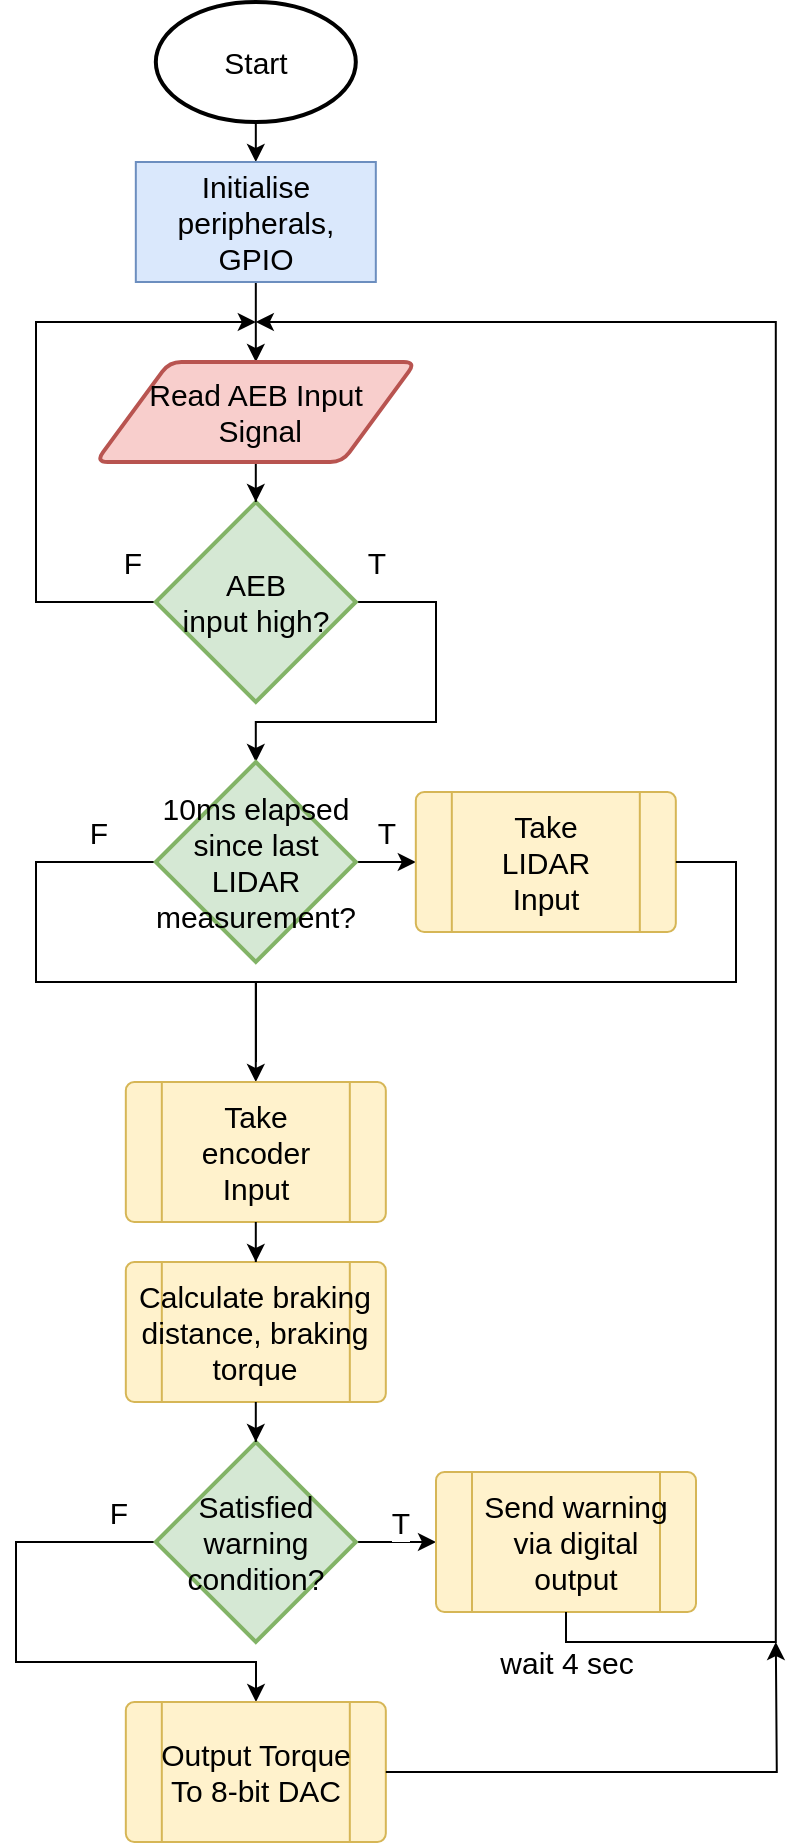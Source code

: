 <mxfile version="20.4.0" type="github" pages="2">
  <diagram id="C5RBs43oDa-KdzZeNtuy" name="high_level">
    <mxGraphModel dx="652" dy="464" grid="1" gridSize="10" guides="1" tooltips="1" connect="1" arrows="1" fold="1" page="1" pageScale="1" pageWidth="827" pageHeight="1169" math="0" shadow="0">
      <root>
        <mxCell id="WIyWlLk6GJQsqaUBKTNV-0" />
        <mxCell id="WIyWlLk6GJQsqaUBKTNV-1" parent="WIyWlLk6GJQsqaUBKTNV-0" />
        <mxCell id="yYB5ZP_MtL5P2b7--ZyE-40" style="edgeStyle=orthogonalEdgeStyle;rounded=0;orthogonalLoop=1;jettySize=auto;html=1;exitX=0.5;exitY=1;exitDx=0;exitDy=0;exitPerimeter=0;entryX=0.5;entryY=0;entryDx=0;entryDy=0;fontSize=15;" edge="1" parent="WIyWlLk6GJQsqaUBKTNV-1" source="yYB5ZP_MtL5P2b7--ZyE-41" target="yYB5ZP_MtL5P2b7--ZyE-43">
          <mxGeometry relative="1" as="geometry" />
        </mxCell>
        <mxCell id="yYB5ZP_MtL5P2b7--ZyE-41" value="&lt;div style=&quot;font-size: 15px;&quot;&gt;Start&lt;/div&gt;" style="strokeWidth=2;html=1;shape=mxgraph.flowchart.start_1;whiteSpace=wrap;fontSize=15;" vertex="1" parent="WIyWlLk6GJQsqaUBKTNV-1">
          <mxGeometry x="289.91" y="40" width="100" height="60" as="geometry" />
        </mxCell>
        <mxCell id="yYB5ZP_MtL5P2b7--ZyE-42" style="edgeStyle=orthogonalEdgeStyle;rounded=0;orthogonalLoop=1;jettySize=auto;html=1;exitX=0.5;exitY=1;exitDx=0;exitDy=0;fontSize=15;" edge="1" parent="WIyWlLk6GJQsqaUBKTNV-1" source="yYB5ZP_MtL5P2b7--ZyE-43" target="yYB5ZP_MtL5P2b7--ZyE-78">
          <mxGeometry relative="1" as="geometry" />
        </mxCell>
        <mxCell id="yYB5ZP_MtL5P2b7--ZyE-43" value="Initialise peripherals, GPIO" style="rounded=0;whiteSpace=wrap;html=1;fillColor=#dae8fc;strokeColor=#6c8ebf;sketch=0;fontSize=15;" vertex="1" parent="WIyWlLk6GJQsqaUBKTNV-1">
          <mxGeometry x="279.91" y="120" width="120" height="60" as="geometry" />
        </mxCell>
        <mxCell id="yYB5ZP_MtL5P2b7--ZyE-44" style="edgeStyle=orthogonalEdgeStyle;rounded=0;orthogonalLoop=1;jettySize=auto;html=1;exitX=0;exitY=0.5;exitDx=0;exitDy=0;exitPerimeter=0;fontSize=15;" edge="1" parent="WIyWlLk6GJQsqaUBKTNV-1" source="yYB5ZP_MtL5P2b7--ZyE-48">
          <mxGeometry relative="1" as="geometry">
            <mxPoint x="339.91" y="200" as="targetPoint" />
            <Array as="points">
              <mxPoint x="230" y="340" />
              <mxPoint x="230" y="200" />
            </Array>
          </mxGeometry>
        </mxCell>
        <mxCell id="yYB5ZP_MtL5P2b7--ZyE-45" value="F" style="edgeLabel;html=1;align=center;verticalAlign=middle;resizable=0;points=[];fontSize=15;" vertex="1" connectable="0" parent="yYB5ZP_MtL5P2b7--ZyE-44">
          <mxGeometry x="-0.873" y="2" relative="1" as="geometry">
            <mxPoint x="7" y="-22" as="offset" />
          </mxGeometry>
        </mxCell>
        <mxCell id="yYB5ZP_MtL5P2b7--ZyE-46" style="edgeStyle=orthogonalEdgeStyle;rounded=0;orthogonalLoop=1;jettySize=auto;html=1;entryX=0.5;entryY=0;entryDx=0;entryDy=0;entryPerimeter=0;endArrow=classic;endFill=1;exitX=1;exitY=0.5;exitDx=0;exitDy=0;exitPerimeter=0;fontSize=15;" edge="1" parent="WIyWlLk6GJQsqaUBKTNV-1" source="yYB5ZP_MtL5P2b7--ZyE-48" target="yYB5ZP_MtL5P2b7--ZyE-53">
          <mxGeometry relative="1" as="geometry">
            <Array as="points">
              <mxPoint x="430" y="340" />
              <mxPoint x="430" y="400" />
              <mxPoint x="340" y="400" />
            </Array>
          </mxGeometry>
        </mxCell>
        <mxCell id="yYB5ZP_MtL5P2b7--ZyE-47" value="T" style="edgeLabel;html=1;align=center;verticalAlign=middle;resizable=0;points=[];fontSize=15;" vertex="1" connectable="0" parent="yYB5ZP_MtL5P2b7--ZyE-46">
          <mxGeometry x="-0.904" relative="1" as="geometry">
            <mxPoint y="-20" as="offset" />
          </mxGeometry>
        </mxCell>
        <mxCell id="yYB5ZP_MtL5P2b7--ZyE-48" value="&lt;div style=&quot;font-size: 15px;&quot;&gt;AEB &lt;br style=&quot;font-size: 15px;&quot;&gt;&lt;/div&gt;&lt;div style=&quot;font-size: 15px;&quot;&gt;input high?&lt;/div&gt;" style="strokeWidth=2;html=1;shape=mxgraph.flowchart.decision;whiteSpace=wrap;fillColor=#d5e8d4;strokeColor=#82b366;fontSize=15;" vertex="1" parent="WIyWlLk6GJQsqaUBKTNV-1">
          <mxGeometry x="289.91" y="290" width="100" height="100" as="geometry" />
        </mxCell>
        <mxCell id="yYB5ZP_MtL5P2b7--ZyE-49" style="edgeStyle=orthogonalEdgeStyle;rounded=0;orthogonalLoop=1;jettySize=auto;html=1;entryX=0;entryY=0.5;entryDx=0;entryDy=0;fontSize=15;" edge="1" parent="WIyWlLk6GJQsqaUBKTNV-1" source="yYB5ZP_MtL5P2b7--ZyE-53" target="yYB5ZP_MtL5P2b7--ZyE-70">
          <mxGeometry relative="1" as="geometry">
            <mxPoint x="419.91" y="500" as="targetPoint" />
          </mxGeometry>
        </mxCell>
        <mxCell id="yYB5ZP_MtL5P2b7--ZyE-50" value="T" style="edgeLabel;html=1;align=center;verticalAlign=middle;resizable=0;points=[];fontSize=15;" vertex="1" connectable="0" parent="yYB5ZP_MtL5P2b7--ZyE-49">
          <mxGeometry x="-0.247" relative="1" as="geometry">
            <mxPoint x="-4" y="-15" as="offset" />
          </mxGeometry>
        </mxCell>
        <mxCell id="yYB5ZP_MtL5P2b7--ZyE-51" style="edgeStyle=orthogonalEdgeStyle;rounded=0;orthogonalLoop=1;jettySize=auto;html=1;entryX=0.5;entryY=0;entryDx=0;entryDy=0;fontSize=15;" edge="1" parent="WIyWlLk6GJQsqaUBKTNV-1" source="yYB5ZP_MtL5P2b7--ZyE-53" target="yYB5ZP_MtL5P2b7--ZyE-73">
          <mxGeometry relative="1" as="geometry">
            <Array as="points">
              <mxPoint x="230" y="470" />
              <mxPoint x="230" y="530" />
              <mxPoint x="340" y="530" />
            </Array>
            <mxPoint x="410" y="590" as="targetPoint" />
          </mxGeometry>
        </mxCell>
        <mxCell id="yYB5ZP_MtL5P2b7--ZyE-52" value="F" style="edgeLabel;html=1;align=center;verticalAlign=middle;resizable=0;points=[];fontSize=15;" vertex="1" connectable="0" parent="yYB5ZP_MtL5P2b7--ZyE-51">
          <mxGeometry x="-0.789" relative="1" as="geometry">
            <mxPoint y="-15" as="offset" />
          </mxGeometry>
        </mxCell>
        <mxCell id="yYB5ZP_MtL5P2b7--ZyE-53" value="10ms elapsed since last LIDAR measurement?" style="strokeWidth=2;html=1;shape=mxgraph.flowchart.decision;whiteSpace=wrap;fillColor=#d5e8d4;strokeColor=#82b366;fontSize=15;" vertex="1" parent="WIyWlLk6GJQsqaUBKTNV-1">
          <mxGeometry x="289.91" y="420" width="100" height="100" as="geometry" />
        </mxCell>
        <mxCell id="yYB5ZP_MtL5P2b7--ZyE-54" value="T" style="edgeStyle=orthogonalEdgeStyle;rounded=0;orthogonalLoop=1;jettySize=auto;html=1;entryX=0;entryY=0.5;entryDx=0;entryDy=0;fontSize=15;" edge="1" parent="WIyWlLk6GJQsqaUBKTNV-1" source="yYB5ZP_MtL5P2b7--ZyE-57" target="yYB5ZP_MtL5P2b7--ZyE-59">
          <mxGeometry x="0.111" y="10" relative="1" as="geometry">
            <mxPoint x="479.91" y="875" as="targetPoint" />
            <mxPoint as="offset" />
          </mxGeometry>
        </mxCell>
        <mxCell id="yYB5ZP_MtL5P2b7--ZyE-55" style="edgeStyle=orthogonalEdgeStyle;rounded=0;orthogonalLoop=1;jettySize=auto;html=1;entryX=0.5;entryY=0;entryDx=0;entryDy=0;fontSize=15;" edge="1" parent="WIyWlLk6GJQsqaUBKTNV-1" source="yYB5ZP_MtL5P2b7--ZyE-57" target="yYB5ZP_MtL5P2b7--ZyE-62">
          <mxGeometry relative="1" as="geometry">
            <mxPoint x="329.91" y="985" as="targetPoint" />
            <Array as="points">
              <mxPoint x="220" y="810" />
              <mxPoint x="220" y="870" />
              <mxPoint x="340" y="870" />
              <mxPoint x="340" y="890" />
            </Array>
          </mxGeometry>
        </mxCell>
        <mxCell id="yYB5ZP_MtL5P2b7--ZyE-56" value="F" style="edgeLabel;html=1;align=center;verticalAlign=middle;resizable=0;points=[];fontSize=15;" vertex="1" connectable="0" parent="yYB5ZP_MtL5P2b7--ZyE-55">
          <mxGeometry x="-0.86" y="-1" relative="1" as="geometry">
            <mxPoint y="-14" as="offset" />
          </mxGeometry>
        </mxCell>
        <mxCell id="yYB5ZP_MtL5P2b7--ZyE-57" value="Satisfied warning condition?" style="strokeWidth=2;html=1;shape=mxgraph.flowchart.decision;whiteSpace=wrap;fillColor=#d5e8d4;strokeColor=#82b366;fontSize=15;" vertex="1" parent="WIyWlLk6GJQsqaUBKTNV-1">
          <mxGeometry x="289.91" y="760" width="100" height="100" as="geometry" />
        </mxCell>
        <mxCell id="yYB5ZP_MtL5P2b7--ZyE-58" value="" style="group;fontSize=15;" vertex="1" connectable="0" parent="WIyWlLk6GJQsqaUBKTNV-1">
          <mxGeometry x="430.0" y="775" width="140" height="70" as="geometry" />
        </mxCell>
        <mxCell id="yYB5ZP_MtL5P2b7--ZyE-59" value="" style="verticalLabelPosition=bottom;verticalAlign=top;html=1;shape=process;whiteSpace=wrap;rounded=1;size=0.14;arcSize=6;fillColor=#fff2cc;strokeColor=#d6b656;fontSize=15;" vertex="1" parent="yYB5ZP_MtL5P2b7--ZyE-58">
          <mxGeometry width="130" height="70" as="geometry" />
        </mxCell>
        <mxCell id="yYB5ZP_MtL5P2b7--ZyE-60" value="&lt;div style=&quot;font-size: 15px;&quot;&gt;Send warning&lt;/div&gt;&lt;div style=&quot;font-size: 15px;&quot;&gt;via digital output&lt;br style=&quot;font-size: 15px;&quot;&gt;&lt;/div&gt;" style="text;html=1;strokeColor=none;fillColor=none;align=center;verticalAlign=middle;whiteSpace=wrap;rounded=0;fontSize=15;" vertex="1" parent="yYB5ZP_MtL5P2b7--ZyE-58">
          <mxGeometry x="15" y="20" width="110" height="30" as="geometry" />
        </mxCell>
        <mxCell id="yYB5ZP_MtL5P2b7--ZyE-61" value="" style="group;fontSize=15;" vertex="1" connectable="0" parent="WIyWlLk6GJQsqaUBKTNV-1">
          <mxGeometry x="274.91" y="890" width="130" height="70" as="geometry" />
        </mxCell>
        <mxCell id="yYB5ZP_MtL5P2b7--ZyE-62" value="" style="verticalLabelPosition=bottom;verticalAlign=top;html=1;shape=process;whiteSpace=wrap;rounded=1;size=0.14;arcSize=6;fillColor=#fff2cc;strokeColor=#d6b656;fontSize=15;" vertex="1" parent="yYB5ZP_MtL5P2b7--ZyE-61">
          <mxGeometry width="130" height="70" as="geometry" />
        </mxCell>
        <mxCell id="yYB5ZP_MtL5P2b7--ZyE-63" value="Output Torque To 8-bit DAC" style="text;html=1;strokeColor=none;fillColor=none;align=center;verticalAlign=middle;whiteSpace=wrap;rounded=0;fontSize=15;" vertex="1" parent="yYB5ZP_MtL5P2b7--ZyE-61">
          <mxGeometry x="15" y="20" width="100" height="30" as="geometry" />
        </mxCell>
        <mxCell id="yYB5ZP_MtL5P2b7--ZyE-64" value="" style="group;fontSize=15;" vertex="1" connectable="0" parent="WIyWlLk6GJQsqaUBKTNV-1">
          <mxGeometry x="274.91" y="670" width="160" height="70" as="geometry" />
        </mxCell>
        <mxCell id="yYB5ZP_MtL5P2b7--ZyE-65" value="" style="verticalLabelPosition=bottom;verticalAlign=top;html=1;shape=process;whiteSpace=wrap;rounded=1;size=0.14;arcSize=6;fillColor=#fff2cc;strokeColor=#d6b656;fontSize=15;" vertex="1" parent="yYB5ZP_MtL5P2b7--ZyE-64">
          <mxGeometry width="130" height="70" as="geometry" />
        </mxCell>
        <mxCell id="yYB5ZP_MtL5P2b7--ZyE-66" value="Calculate braking distance, braking torque" style="text;html=1;strokeColor=none;fillColor=none;align=center;verticalAlign=middle;whiteSpace=wrap;rounded=0;fontSize=15;" vertex="1" parent="yYB5ZP_MtL5P2b7--ZyE-64">
          <mxGeometry x="2.5" y="20" width="125" height="30" as="geometry" />
        </mxCell>
        <mxCell id="yYB5ZP_MtL5P2b7--ZyE-67" style="edgeStyle=orthogonalEdgeStyle;rounded=0;orthogonalLoop=1;jettySize=auto;html=1;fontSize=15;" edge="1" parent="WIyWlLk6GJQsqaUBKTNV-1" source="yYB5ZP_MtL5P2b7--ZyE-65" target="yYB5ZP_MtL5P2b7--ZyE-57">
          <mxGeometry relative="1" as="geometry" />
        </mxCell>
        <mxCell id="yYB5ZP_MtL5P2b7--ZyE-68" style="edgeStyle=orthogonalEdgeStyle;rounded=0;orthogonalLoop=1;jettySize=auto;html=1;fontSize=15;" edge="1" parent="WIyWlLk6GJQsqaUBKTNV-1" source="yYB5ZP_MtL5P2b7--ZyE-62">
          <mxGeometry relative="1" as="geometry">
            <mxPoint x="599.91" y="860.0" as="targetPoint" />
          </mxGeometry>
        </mxCell>
        <mxCell id="yYB5ZP_MtL5P2b7--ZyE-69" value="" style="group;fontSize=15;" vertex="1" connectable="0" parent="WIyWlLk6GJQsqaUBKTNV-1">
          <mxGeometry x="419.91" y="435" width="130" height="70" as="geometry" />
        </mxCell>
        <mxCell id="yYB5ZP_MtL5P2b7--ZyE-70" value="" style="verticalLabelPosition=bottom;verticalAlign=top;html=1;shape=process;whiteSpace=wrap;rounded=1;size=0.14;arcSize=6;fillColor=#fff2cc;strokeColor=#d6b656;fontSize=15;" vertex="1" parent="yYB5ZP_MtL5P2b7--ZyE-69">
          <mxGeometry width="130" height="70" as="geometry" />
        </mxCell>
        <mxCell id="yYB5ZP_MtL5P2b7--ZyE-71" value="Take LIDAR Input" style="text;html=1;strokeColor=none;fillColor=none;align=center;verticalAlign=middle;whiteSpace=wrap;rounded=0;fontSize=15;" vertex="1" parent="yYB5ZP_MtL5P2b7--ZyE-69">
          <mxGeometry x="35" y="20" width="60" height="30" as="geometry" />
        </mxCell>
        <mxCell id="yYB5ZP_MtL5P2b7--ZyE-72" value="" style="group;fontSize=15;" vertex="1" connectable="0" parent="WIyWlLk6GJQsqaUBKTNV-1">
          <mxGeometry x="274.91" y="580" width="130" height="70" as="geometry" />
        </mxCell>
        <mxCell id="yYB5ZP_MtL5P2b7--ZyE-73" value="" style="verticalLabelPosition=bottom;verticalAlign=top;html=1;shape=process;whiteSpace=wrap;rounded=1;size=0.14;arcSize=6;fillColor=#fff2cc;strokeColor=#d6b656;fontSize=15;" vertex="1" parent="yYB5ZP_MtL5P2b7--ZyE-72">
          <mxGeometry width="130" height="70" as="geometry" />
        </mxCell>
        <mxCell id="yYB5ZP_MtL5P2b7--ZyE-74" value="Take encoder Input" style="text;html=1;strokeColor=none;fillColor=none;align=center;verticalAlign=middle;whiteSpace=wrap;rounded=0;fontSize=15;" vertex="1" parent="yYB5ZP_MtL5P2b7--ZyE-72">
          <mxGeometry x="35" y="20" width="60" height="30" as="geometry" />
        </mxCell>
        <mxCell id="yYB5ZP_MtL5P2b7--ZyE-75" style="edgeStyle=orthogonalEdgeStyle;rounded=0;orthogonalLoop=1;jettySize=auto;html=1;exitX=1;exitY=0.5;exitDx=0;exitDy=0;endArrow=none;endFill=0;fontSize=15;" edge="1" parent="WIyWlLk6GJQsqaUBKTNV-1" source="yYB5ZP_MtL5P2b7--ZyE-70">
          <mxGeometry relative="1" as="geometry">
            <mxPoint x="340" y="570" as="targetPoint" />
            <Array as="points">
              <mxPoint x="580" y="470" />
              <mxPoint x="580" y="530" />
              <mxPoint x="340" y="530" />
            </Array>
          </mxGeometry>
        </mxCell>
        <mxCell id="yYB5ZP_MtL5P2b7--ZyE-77" style="edgeStyle=orthogonalEdgeStyle;rounded=0;orthogonalLoop=1;jettySize=auto;html=1;endArrow=classic;endFill=1;fontSize=15;" edge="1" parent="WIyWlLk6GJQsqaUBKTNV-1" source="yYB5ZP_MtL5P2b7--ZyE-78" target="yYB5ZP_MtL5P2b7--ZyE-48">
          <mxGeometry relative="1" as="geometry" />
        </mxCell>
        <mxCell id="yYB5ZP_MtL5P2b7--ZyE-78" value="&lt;div style=&quot;font-size: 15px;&quot;&gt;Read AEB Input&lt;br style=&quot;font-size: 15px;&quot;&gt;&lt;/div&gt;&lt;div style=&quot;font-size: 15px;&quot;&gt;&amp;nbsp;Signal&lt;/div&gt;" style="shape=parallelogram;html=1;strokeWidth=2;perimeter=parallelogramPerimeter;whiteSpace=wrap;rounded=1;arcSize=12;size=0.23;fillColor=#f8cecc;strokeColor=#b85450;sketch=0;fontSize=15;" vertex="1" parent="WIyWlLk6GJQsqaUBKTNV-1">
          <mxGeometry x="259.91" y="220" width="160" height="50" as="geometry" />
        </mxCell>
        <mxCell id="yYB5ZP_MtL5P2b7--ZyE-79" style="edgeStyle=orthogonalEdgeStyle;rounded=0;orthogonalLoop=1;jettySize=auto;html=1;endArrow=classic;endFill=1;fontSize=15;" edge="1" parent="WIyWlLk6GJQsqaUBKTNV-1" source="yYB5ZP_MtL5P2b7--ZyE-59">
          <mxGeometry relative="1" as="geometry">
            <mxPoint x="339.91" y="200" as="targetPoint" />
            <Array as="points">
              <mxPoint x="599.91" y="860" />
              <mxPoint x="599.91" y="200" />
            </Array>
          </mxGeometry>
        </mxCell>
        <mxCell id="kGY7jC6hxNbBs7pm6Yau-0" value="wait 4 sec" style="edgeLabel;html=1;align=center;verticalAlign=middle;resizable=0;points=[];fontSize=15;" vertex="1" connectable="0" parent="yYB5ZP_MtL5P2b7--ZyE-79">
          <mxGeometry x="-0.848" y="-1" relative="1" as="geometry">
            <mxPoint x="-64" y="9" as="offset" />
          </mxGeometry>
        </mxCell>
        <mxCell id="yYB5ZP_MtL5P2b7--ZyE-80" style="edgeStyle=orthogonalEdgeStyle;rounded=0;orthogonalLoop=1;jettySize=auto;html=1;entryX=0.5;entryY=0;entryDx=0;entryDy=0;fontSize=15;" edge="1" parent="WIyWlLk6GJQsqaUBKTNV-1" source="yYB5ZP_MtL5P2b7--ZyE-73" target="yYB5ZP_MtL5P2b7--ZyE-65">
          <mxGeometry relative="1" as="geometry" />
        </mxCell>
      </root>
    </mxGraphModel>
  </diagram>
  <diagram name="low_level" id="D6Tcyl-72ndJnhvJp-jU">
    <mxGraphModel dx="750" dy="1122" grid="1" gridSize="10" guides="1" tooltips="1" connect="1" arrows="1" fold="1" page="1" pageScale="1" pageWidth="827" pageHeight="1169" math="0" shadow="0">
      <root>
        <mxCell id="BE4b9odS7JJcmuCLsfvv-0" />
        <mxCell id="BE4b9odS7JJcmuCLsfvv-1" parent="BE4b9odS7JJcmuCLsfvv-0" />
        <mxCell id="Fx_FsqtWgzgns6y88H-w-136" value="" style="rounded=0;whiteSpace=wrap;html=1;strokeColor=#d6b656;opacity=40;fillColor=#fff2cc;strokeWidth=3;" parent="BE4b9odS7JJcmuCLsfvv-1" vertex="1">
          <mxGeometry x="888.5" y="690" width="190" height="410" as="geometry" />
        </mxCell>
        <mxCell id="Fx_FsqtWgzgns6y88H-w-0" value="" style="rounded=0;whiteSpace=wrap;html=1;strokeColor=#d6b656;opacity=40;fillColor=#fff2cc;strokeWidth=3;" parent="BE4b9odS7JJcmuCLsfvv-1" vertex="1">
          <mxGeometry x="880" y="30" width="210" height="645" as="geometry" />
        </mxCell>
        <mxCell id="hSBOZVNV73_6fab6uhYW-0" value="" style="group" parent="BE4b9odS7JJcmuCLsfvv-1" vertex="1" connectable="0">
          <mxGeometry x="920" y="45" width="130" height="70" as="geometry" />
        </mxCell>
        <mxCell id="hSBOZVNV73_6fab6uhYW-1" value="" style="verticalLabelPosition=bottom;verticalAlign=top;html=1;shape=process;whiteSpace=wrap;rounded=1;size=0.14;arcSize=6;fillColor=#fff2cc;strokeColor=#d6b656;" parent="hSBOZVNV73_6fab6uhYW-0" vertex="1">
          <mxGeometry width="130" height="70" as="geometry" />
        </mxCell>
        <mxCell id="hSBOZVNV73_6fab6uhYW-2" value="Take LIDAR Input" style="text;html=1;strokeColor=none;fillColor=none;align=center;verticalAlign=middle;whiteSpace=wrap;rounded=0;" parent="hSBOZVNV73_6fab6uhYW-0" vertex="1">
          <mxGeometry x="35" y="20" width="60" height="30" as="geometry" />
        </mxCell>
        <mxCell id="Fx_FsqtWgzgns6y88H-w-9" value="&lt;div&gt;Read LIDAR Input&lt;br&gt;&lt;/div&gt;&lt;div&gt;&amp;nbsp;Voltage&lt;/div&gt;" style="shape=parallelogram;html=1;strokeWidth=2;perimeter=parallelogramPerimeter;whiteSpace=wrap;rounded=1;arcSize=12;size=0.23;fillColor=#f8cecc;strokeColor=#b85450;sketch=0;" parent="BE4b9odS7JJcmuCLsfvv-1" vertex="1">
          <mxGeometry x="903.5" y="205" width="160" height="50" as="geometry" />
        </mxCell>
        <mxCell id="Fx_FsqtWgzgns6y88H-w-10" value="Convert To Distance Via Interpolation" style="rounded=0;whiteSpace=wrap;html=1;fillColor=#dae8fc;strokeColor=#6c8ebf;sketch=0;" parent="BE4b9odS7JJcmuCLsfvv-1" vertex="1">
          <mxGeometry x="920" y="275" width="120" height="60" as="geometry" />
        </mxCell>
        <mxCell id="Fx_FsqtWgzgns6y88H-w-17" style="edgeStyle=orthogonalEdgeStyle;rounded=0;orthogonalLoop=1;jettySize=auto;html=1;endArrow=classic;endFill=1;" parent="BE4b9odS7JJcmuCLsfvv-1" source="Fx_FsqtWgzgns6y88H-w-11" target="Fx_FsqtWgzgns6y88H-w-9" edge="1">
          <mxGeometry relative="1" as="geometry" />
        </mxCell>
        <mxCell id="Fx_FsqtWgzgns6y88H-w-11" value="&lt;div&gt;Start&lt;/div&gt;" style="strokeWidth=2;html=1;shape=mxgraph.flowchart.start_1;whiteSpace=wrap;" parent="BE4b9odS7JJcmuCLsfvv-1" vertex="1">
          <mxGeometry x="933.5" y="125" width="100" height="60" as="geometry" />
        </mxCell>
        <mxCell id="Fx_FsqtWgzgns6y88H-w-24" style="edgeStyle=orthogonalEdgeStyle;rounded=0;orthogonalLoop=1;jettySize=auto;html=1;entryX=0.5;entryY=0;entryDx=0;entryDy=0;endArrow=classic;endFill=1;" parent="BE4b9odS7JJcmuCLsfvv-1" source="Fx_FsqtWgzgns6y88H-w-13" target="Fx_FsqtWgzgns6y88H-w-16" edge="1">
          <mxGeometry relative="1" as="geometry" />
        </mxCell>
        <mxCell id="Fx_FsqtWgzgns6y88H-w-13" value="Move Elements In Buffer Down By 1 Index" style="rounded=0;whiteSpace=wrap;html=1;fillColor=#dae8fc;strokeColor=#6c8ebf;sketch=0;" parent="BE4b9odS7JJcmuCLsfvv-1" vertex="1">
          <mxGeometry x="920" y="435" width="120" height="60" as="geometry" />
        </mxCell>
        <mxCell id="Fx_FsqtWgzgns6y88H-w-23" style="edgeStyle=orthogonalEdgeStyle;rounded=0;orthogonalLoop=1;jettySize=auto;html=1;entryX=0.5;entryY=0;entryDx=0;entryDy=0;endArrow=classic;endFill=1;" parent="BE4b9odS7JJcmuCLsfvv-1" source="Fx_FsqtWgzgns6y88H-w-14" target="Fx_FsqtWgzgns6y88H-w-13" edge="1">
          <mxGeometry relative="1" as="geometry" />
        </mxCell>
        <mxCell id="Fx_FsqtWgzgns6y88H-w-14" value="Remove Oldest Measurement From Buffer" style="rounded=0;whiteSpace=wrap;html=1;fillColor=#dae8fc;strokeColor=#6c8ebf;sketch=0;" parent="BE4b9odS7JJcmuCLsfvv-1" vertex="1">
          <mxGeometry x="920" y="355" width="120" height="60" as="geometry" />
        </mxCell>
        <mxCell id="Fx_FsqtWgzgns6y88H-w-25" style="edgeStyle=orthogonalEdgeStyle;rounded=0;orthogonalLoop=1;jettySize=auto;html=1;entryX=0.5;entryY=0;entryDx=0;entryDy=0;entryPerimeter=0;endArrow=classic;endFill=1;" parent="BE4b9odS7JJcmuCLsfvv-1" source="Fx_FsqtWgzgns6y88H-w-16" target="Fx_FsqtWgzgns6y88H-w-12" edge="1">
          <mxGeometry relative="1" as="geometry" />
        </mxCell>
        <mxCell id="Fx_FsqtWgzgns6y88H-w-16" value="Add New Measurement To Back Of Buffer" style="rounded=0;whiteSpace=wrap;html=1;fillColor=#dae8fc;strokeColor=#6c8ebf;sketch=0;" parent="BE4b9odS7JJcmuCLsfvv-1" vertex="1">
          <mxGeometry x="920" y="515" width="120" height="60" as="geometry" />
        </mxCell>
        <mxCell id="Fx_FsqtWgzgns6y88H-w-12" value="return" style="strokeWidth=2;html=1;shape=mxgraph.flowchart.terminator;whiteSpace=wrap;fillColor=#FFFFFF;" parent="BE4b9odS7JJcmuCLsfvv-1" vertex="1">
          <mxGeometry x="930" y="600" width="100" height="60" as="geometry" />
        </mxCell>
        <mxCell id="Fx_FsqtWgzgns6y88H-w-19" style="edgeStyle=orthogonalEdgeStyle;rounded=0;orthogonalLoop=1;jettySize=auto;html=1;endArrow=classic;endFill=1;" parent="BE4b9odS7JJcmuCLsfvv-1" edge="1">
          <mxGeometry relative="1" as="geometry">
            <mxPoint x="979.83" y="255" as="sourcePoint" />
            <mxPoint x="979.83" y="275" as="targetPoint" />
          </mxGeometry>
        </mxCell>
        <mxCell id="Fx_FsqtWgzgns6y88H-w-20" style="edgeStyle=orthogonalEdgeStyle;rounded=0;orthogonalLoop=1;jettySize=auto;html=1;endArrow=classic;endFill=1;" parent="BE4b9odS7JJcmuCLsfvv-1" edge="1">
          <mxGeometry relative="1" as="geometry">
            <mxPoint x="979.83" y="335" as="sourcePoint" />
            <mxPoint x="979.83" y="355" as="targetPoint" />
          </mxGeometry>
        </mxCell>
        <mxCell id="Fx_FsqtWgzgns6y88H-w-45" value="" style="rounded=0;whiteSpace=wrap;html=1;strokeColor=#d6b656;opacity=40;fillColor=#fff2cc;strokeWidth=3;" parent="BE4b9odS7JJcmuCLsfvv-1" vertex="1">
          <mxGeometry x="1160" y="30" width="190" height="410" as="geometry" />
        </mxCell>
        <mxCell id="Fx_FsqtWgzgns6y88H-w-49" value="&lt;div&gt;Read EncoderInput&lt;br&gt;&lt;/div&gt;&lt;div&gt;&amp;nbsp;Voltage&lt;/div&gt;" style="shape=parallelogram;html=1;strokeWidth=2;perimeter=parallelogramPerimeter;whiteSpace=wrap;rounded=1;arcSize=12;size=0.23;fillColor=#f8cecc;strokeColor=#b85450;sketch=0;" parent="BE4b9odS7JJcmuCLsfvv-1" vertex="1">
          <mxGeometry x="1175" y="210" width="160" height="50" as="geometry" />
        </mxCell>
        <mxCell id="Fx_FsqtWgzgns6y88H-w-50" value="Convert To Velocity Via Interpolation" style="rounded=0;whiteSpace=wrap;html=1;fillColor=#dae8fc;strokeColor=#6c8ebf;sketch=0;" parent="BE4b9odS7JJcmuCLsfvv-1" vertex="1">
          <mxGeometry x="1191.5" y="280" width="120" height="60" as="geometry" />
        </mxCell>
        <mxCell id="Fx_FsqtWgzgns6y88H-w-51" style="edgeStyle=orthogonalEdgeStyle;rounded=0;orthogonalLoop=1;jettySize=auto;html=1;endArrow=classic;endFill=1;" parent="BE4b9odS7JJcmuCLsfvv-1" source="Fx_FsqtWgzgns6y88H-w-52" target="Fx_FsqtWgzgns6y88H-w-49" edge="1">
          <mxGeometry relative="1" as="geometry" />
        </mxCell>
        <mxCell id="Fx_FsqtWgzgns6y88H-w-52" value="&lt;div&gt;Start&lt;/div&gt;" style="strokeWidth=2;html=1;shape=mxgraph.flowchart.start_1;whiteSpace=wrap;" parent="BE4b9odS7JJcmuCLsfvv-1" vertex="1">
          <mxGeometry x="1205" y="130" width="100" height="60" as="geometry" />
        </mxCell>
        <mxCell id="Fx_FsqtWgzgns6y88H-w-59" value="return" style="strokeWidth=2;html=1;shape=mxgraph.flowchart.terminator;whiteSpace=wrap;fillColor=#FFFFFF;" parent="BE4b9odS7JJcmuCLsfvv-1" vertex="1">
          <mxGeometry x="1201.5" y="365" width="100" height="60" as="geometry" />
        </mxCell>
        <mxCell id="Fx_FsqtWgzgns6y88H-w-60" style="edgeStyle=orthogonalEdgeStyle;rounded=0;orthogonalLoop=1;jettySize=auto;html=1;endArrow=classic;endFill=1;" parent="BE4b9odS7JJcmuCLsfvv-1" edge="1">
          <mxGeometry relative="1" as="geometry">
            <mxPoint x="1251.33" y="260" as="sourcePoint" />
            <mxPoint x="1251.33" y="280" as="targetPoint" />
          </mxGeometry>
        </mxCell>
        <mxCell id="Fx_FsqtWgzgns6y88H-w-61" style="edgeStyle=orthogonalEdgeStyle;rounded=0;orthogonalLoop=1;jettySize=auto;html=1;endArrow=classic;endFill=1;" parent="BE4b9odS7JJcmuCLsfvv-1" edge="1">
          <mxGeometry relative="1" as="geometry">
            <mxPoint x="1251.33" y="340" as="sourcePoint" />
            <mxPoint x="1251.33" y="360" as="targetPoint" />
          </mxGeometry>
        </mxCell>
        <mxCell id="Fx_FsqtWgzgns6y88H-w-66" value="" style="group" parent="BE4b9odS7JJcmuCLsfvv-1" vertex="1" connectable="0">
          <mxGeometry x="1186.5" y="50" width="130" height="70" as="geometry" />
        </mxCell>
        <mxCell id="Fx_FsqtWgzgns6y88H-w-67" value="" style="verticalLabelPosition=bottom;verticalAlign=top;html=1;shape=process;whiteSpace=wrap;rounded=1;size=0.14;arcSize=6;fillColor=#fff2cc;strokeColor=#d6b656;" parent="Fx_FsqtWgzgns6y88H-w-66" vertex="1">
          <mxGeometry width="130" height="70" as="geometry" />
        </mxCell>
        <mxCell id="Fx_FsqtWgzgns6y88H-w-68" value="Take encoder Input" style="text;html=1;strokeColor=none;fillColor=none;align=center;verticalAlign=middle;whiteSpace=wrap;rounded=0;" parent="Fx_FsqtWgzgns6y88H-w-66" vertex="1">
          <mxGeometry x="35" y="20" width="60" height="30" as="geometry" />
        </mxCell>
        <mxCell id="Fx_FsqtWgzgns6y88H-w-80" value="" style="rounded=0;whiteSpace=wrap;html=1;strokeColor=#d6b656;opacity=40;fillColor=#fff2cc;strokeWidth=3;" parent="BE4b9odS7JJcmuCLsfvv-1" vertex="1">
          <mxGeometry x="1410" y="30" width="190" height="570" as="geometry" />
        </mxCell>
        <mxCell id="Fx_FsqtWgzgns6y88H-w-83" style="edgeStyle=orthogonalEdgeStyle;rounded=0;orthogonalLoop=1;jettySize=auto;html=1;endArrow=classic;endFill=1;" parent="BE4b9odS7JJcmuCLsfvv-1" source="Fx_FsqtWgzgns6y88H-w-84" edge="1">
          <mxGeometry relative="1" as="geometry">
            <mxPoint x="1505.0" y="210" as="targetPoint" />
          </mxGeometry>
        </mxCell>
        <mxCell id="Fx_FsqtWgzgns6y88H-w-84" value="&lt;div&gt;Start&lt;/div&gt;" style="strokeWidth=2;html=1;shape=mxgraph.flowchart.start_1;whiteSpace=wrap;" parent="BE4b9odS7JJcmuCLsfvv-1" vertex="1">
          <mxGeometry x="1455" y="130" width="100" height="60" as="geometry" />
        </mxCell>
        <mxCell id="Fx_FsqtWgzgns6y88H-w-85" value="return" style="strokeWidth=2;html=1;shape=mxgraph.flowchart.terminator;whiteSpace=wrap;fillColor=#FFFFFF;" parent="BE4b9odS7JJcmuCLsfvv-1" vertex="1">
          <mxGeometry x="1455" y="520" width="100" height="60" as="geometry" />
        </mxCell>
        <mxCell id="Fx_FsqtWgzgns6y88H-w-91" value="" style="group" parent="BE4b9odS7JJcmuCLsfvv-1" vertex="1" connectable="0">
          <mxGeometry x="1441.5" y="45" width="130" height="70" as="geometry" />
        </mxCell>
        <mxCell id="Fx_FsqtWgzgns6y88H-w-92" value="" style="verticalLabelPosition=bottom;verticalAlign=top;html=1;shape=process;whiteSpace=wrap;rounded=1;size=0.14;arcSize=6;fillColor=#fff2cc;strokeColor=#d6b656;" parent="Fx_FsqtWgzgns6y88H-w-91" vertex="1">
          <mxGeometry width="130" height="70" as="geometry" />
        </mxCell>
        <mxCell id="Fx_FsqtWgzgns6y88H-w-93" value="Calculate braking distance, braking torque" style="text;html=1;strokeColor=none;fillColor=none;align=center;verticalAlign=middle;whiteSpace=wrap;rounded=0;" parent="Fx_FsqtWgzgns6y88H-w-91" vertex="1">
          <mxGeometry x="35" y="20" width="60" height="30" as="geometry" />
        </mxCell>
        <mxCell id="Fx_FsqtWgzgns6y88H-w-98" style="edgeStyle=orthogonalEdgeStyle;rounded=0;orthogonalLoop=1;jettySize=auto;html=1;endArrow=classic;endFill=1;" parent="BE4b9odS7JJcmuCLsfvv-1" source="Fx_FsqtWgzgns6y88H-w-94" target="Fx_FsqtWgzgns6y88H-w-95" edge="1">
          <mxGeometry relative="1" as="geometry" />
        </mxCell>
        <mxCell id="Fx_FsqtWgzgns6y88H-w-94" value="Calculate Vehicle Linear Velocity" style="rounded=0;whiteSpace=wrap;html=1;fillColor=#dae8fc;strokeColor=#6c8ebf;sketch=0;" parent="BE4b9odS7JJcmuCLsfvv-1" vertex="1">
          <mxGeometry x="1445" y="210" width="120" height="60" as="geometry" />
        </mxCell>
        <mxCell id="Fx_FsqtWgzgns6y88H-w-99" style="edgeStyle=orthogonalEdgeStyle;rounded=0;orthogonalLoop=1;jettySize=auto;html=1;endArrow=classic;endFill=1;" parent="BE4b9odS7JJcmuCLsfvv-1" source="Fx_FsqtWgzgns6y88H-w-95" target="Fx_FsqtWgzgns6y88H-w-96" edge="1">
          <mxGeometry relative="1" as="geometry" />
        </mxCell>
        <mxCell id="Fx_FsqtWgzgns6y88H-w-95" value="&lt;div&gt;Calculate Minimum Braking Distance&lt;/div&gt;" style="rounded=0;whiteSpace=wrap;html=1;fillColor=#dae8fc;strokeColor=#6c8ebf;sketch=0;" parent="BE4b9odS7JJcmuCLsfvv-1" vertex="1">
          <mxGeometry x="1445" y="285" width="120" height="60" as="geometry" />
        </mxCell>
        <mxCell id="Fx_FsqtWgzgns6y88H-w-100" style="edgeStyle=orthogonalEdgeStyle;rounded=0;orthogonalLoop=1;jettySize=auto;html=1;endArrow=classic;endFill=1;" parent="BE4b9odS7JJcmuCLsfvv-1" source="Fx_FsqtWgzgns6y88H-w-96" target="Fx_FsqtWgzgns6y88H-w-97" edge="1">
          <mxGeometry relative="1" as="geometry" />
        </mxCell>
        <mxCell id="Fx_FsqtWgzgns6y88H-w-96" value="&lt;div&gt;Calculate Relative Velocity&lt;br&gt;&lt;/div&gt;" style="rounded=0;whiteSpace=wrap;html=1;fillColor=#dae8fc;strokeColor=#6c8ebf;sketch=0;" parent="BE4b9odS7JJcmuCLsfvv-1" vertex="1">
          <mxGeometry x="1445" y="360" width="120" height="60" as="geometry" />
        </mxCell>
        <mxCell id="Fx_FsqtWgzgns6y88H-w-102" style="edgeStyle=orthogonalEdgeStyle;rounded=0;orthogonalLoop=1;jettySize=auto;html=1;endArrow=classic;endFill=1;" parent="BE4b9odS7JJcmuCLsfvv-1" source="Fx_FsqtWgzgns6y88H-w-97" target="Fx_FsqtWgzgns6y88H-w-85" edge="1">
          <mxGeometry relative="1" as="geometry" />
        </mxCell>
        <mxCell id="Fx_FsqtWgzgns6y88H-w-97" value="&lt;div&gt;Calculate Braking Torque&lt;br&gt;&lt;/div&gt;" style="rounded=0;whiteSpace=wrap;html=1;fillColor=#dae8fc;strokeColor=#6c8ebf;sketch=0;" parent="BE4b9odS7JJcmuCLsfvv-1" vertex="1">
          <mxGeometry x="1445" y="435" width="120" height="60" as="geometry" />
        </mxCell>
        <mxCell id="Fx_FsqtWgzgns6y88H-w-103" value="" style="rounded=0;whiteSpace=wrap;html=1;strokeColor=#d6b656;opacity=40;fillColor=#fff2cc;strokeWidth=3;" parent="BE4b9odS7JJcmuCLsfvv-1" vertex="1">
          <mxGeometry x="1130" y="460" width="250" height="470" as="geometry" />
        </mxCell>
        <mxCell id="Fx_FsqtWgzgns6y88H-w-106" style="edgeStyle=orthogonalEdgeStyle;rounded=0;orthogonalLoop=1;jettySize=auto;html=1;endArrow=classic;endFill=1;" parent="BE4b9odS7JJcmuCLsfvv-1" source="Fx_FsqtWgzgns6y88H-w-107" edge="1">
          <mxGeometry relative="1" as="geometry">
            <mxPoint x="1250" y="640" as="targetPoint" />
          </mxGeometry>
        </mxCell>
        <mxCell id="Fx_FsqtWgzgns6y88H-w-107" value="&lt;div&gt;Start&lt;/div&gt;" style="strokeWidth=2;html=1;shape=mxgraph.flowchart.start_1;whiteSpace=wrap;" parent="BE4b9odS7JJcmuCLsfvv-1" vertex="1">
          <mxGeometry x="1200" y="560" width="100" height="60" as="geometry" />
        </mxCell>
        <mxCell id="Fx_FsqtWgzgns6y88H-w-108" value="return" style="strokeWidth=2;html=1;shape=mxgraph.flowchart.terminator;whiteSpace=wrap;fillColor=#FFFFFF;" parent="BE4b9odS7JJcmuCLsfvv-1" vertex="1">
          <mxGeometry x="1200" y="860" width="100" height="60" as="geometry" />
        </mxCell>
        <mxCell id="Fx_FsqtWgzgns6y88H-w-111" value="" style="group" parent="BE4b9odS7JJcmuCLsfvv-1" vertex="1" connectable="0">
          <mxGeometry x="1185" y="470" width="130" height="70" as="geometry" />
        </mxCell>
        <mxCell id="Fx_FsqtWgzgns6y88H-w-112" value="" style="verticalLabelPosition=bottom;verticalAlign=top;html=1;shape=process;whiteSpace=wrap;rounded=1;size=0.14;arcSize=6;fillColor=#fff2cc;strokeColor=#d6b656;" parent="Fx_FsqtWgzgns6y88H-w-111" vertex="1">
          <mxGeometry width="130" height="70" as="geometry" />
        </mxCell>
        <mxCell id="Fx_FsqtWgzgns6y88H-w-113" value="Send Warning Signal Via Digital Output" style="text;html=1;strokeColor=none;fillColor=none;align=center;verticalAlign=middle;whiteSpace=wrap;rounded=0;" parent="Fx_FsqtWgzgns6y88H-w-111" vertex="1">
          <mxGeometry x="35" y="20" width="60" height="30" as="geometry" />
        </mxCell>
        <mxCell id="Fx_FsqtWgzgns6y88H-w-120" style="edgeStyle=orthogonalEdgeStyle;rounded=0;orthogonalLoop=1;jettySize=auto;html=1;endArrow=classic;endFill=1;" parent="BE4b9odS7JJcmuCLsfvv-1" source="Fx_FsqtWgzgns6y88H-w-115" edge="1">
          <mxGeometry relative="1" as="geometry">
            <mxPoint x="1250" y="710" as="targetPoint" />
            <mxPoint x="1160" y="770" as="sourcePoint" />
            <Array as="points">
              <mxPoint x="1160" y="778" />
              <mxPoint x="1160" y="710" />
            </Array>
          </mxGeometry>
        </mxCell>
        <mxCell id="Fx_FsqtWgzgns6y88H-w-124" value="T" style="edgeLabel;html=1;align=center;verticalAlign=middle;resizable=0;points=[];" parent="Fx_FsqtWgzgns6y88H-w-120" vertex="1" connectable="0">
          <mxGeometry x="-0.871" y="-1" relative="1" as="geometry">
            <mxPoint x="3" y="-7" as="offset" />
          </mxGeometry>
        </mxCell>
        <mxCell id="Fx_FsqtWgzgns6y88H-w-122" style="edgeStyle=orthogonalEdgeStyle;rounded=0;orthogonalLoop=1;jettySize=auto;html=1;endArrow=classic;endFill=1;entryX=0.5;entryY=0;entryDx=0;entryDy=0;entryPerimeter=0;exitX=1.013;exitY=0.492;exitDx=0;exitDy=0;exitPerimeter=0;" parent="BE4b9odS7JJcmuCLsfvv-1" source="Fx_FsqtWgzgns6y88H-w-115" target="Fx_FsqtWgzgns6y88H-w-108" edge="1">
          <mxGeometry relative="1" as="geometry">
            <mxPoint x="1140" y="840" as="targetPoint" />
            <Array as="points">
              <mxPoint x="1330" y="779" />
              <mxPoint x="1330" y="840" />
              <mxPoint x="1250" y="840" />
            </Array>
          </mxGeometry>
        </mxCell>
        <mxCell id="Fx_FsqtWgzgns6y88H-w-125" value="F" style="edgeLabel;html=1;align=center;verticalAlign=middle;resizable=0;points=[];" parent="Fx_FsqtWgzgns6y88H-w-122" vertex="1" connectable="0">
          <mxGeometry x="-0.78" y="-1" relative="1" as="geometry">
            <mxPoint x="-13" y="-10" as="offset" />
          </mxGeometry>
        </mxCell>
        <mxCell id="Fx_FsqtWgzgns6y88H-w-115" value="Has 4 Seconds Elapsed?" style="strokeWidth=2;html=1;shape=mxgraph.flowchart.decision;whiteSpace=wrap;fillColor=#d5e8d4;strokeColor=#82b366;" parent="BE4b9odS7JJcmuCLsfvv-1" vertex="1">
          <mxGeometry x="1200" y="730" width="100" height="100" as="geometry" />
        </mxCell>
        <mxCell id="Fx_FsqtWgzgns6y88H-w-117" style="edgeStyle=orthogonalEdgeStyle;rounded=0;orthogonalLoop=1;jettySize=auto;html=1;entryX=0.5;entryY=0;entryDx=0;entryDy=0;entryPerimeter=0;endArrow=classic;endFill=1;" parent="BE4b9odS7JJcmuCLsfvv-1" source="Fx_FsqtWgzgns6y88H-w-116" target="Fx_FsqtWgzgns6y88H-w-115" edge="1">
          <mxGeometry relative="1" as="geometry" />
        </mxCell>
        <mxCell id="Fx_FsqtWgzgns6y88H-w-116" value="&lt;div&gt;Set Warning&lt;/div&gt;&lt;div&gt;&amp;nbsp;Signal High&lt;/div&gt;" style="shape=parallelogram;html=1;strokeWidth=2;perimeter=parallelogramPerimeter;whiteSpace=wrap;rounded=1;arcSize=12;size=0.23;fillColor=#f8cecc;strokeColor=#b85450;sketch=0;" parent="BE4b9odS7JJcmuCLsfvv-1" vertex="1">
          <mxGeometry x="1170" y="640" width="160" height="50" as="geometry" />
        </mxCell>
        <mxCell id="Fx_FsqtWgzgns6y88H-w-140" style="edgeStyle=orthogonalEdgeStyle;rounded=0;orthogonalLoop=1;jettySize=auto;html=1;entryX=0.5;entryY=0;entryDx=0;entryDy=0;endArrow=classic;endFill=1;" parent="BE4b9odS7JJcmuCLsfvv-1" source="Fx_FsqtWgzgns6y88H-w-129" target="Fx_FsqtWgzgns6y88H-w-127" edge="1">
          <mxGeometry relative="1" as="geometry" />
        </mxCell>
        <mxCell id="Fx_FsqtWgzgns6y88H-w-129" value="&lt;div&gt;Start&lt;/div&gt;" style="strokeWidth=2;html=1;shape=mxgraph.flowchart.start_1;whiteSpace=wrap;" parent="BE4b9odS7JJcmuCLsfvv-1" vertex="1">
          <mxGeometry x="936.5" y="790" width="100" height="60" as="geometry" />
        </mxCell>
        <mxCell id="Fx_FsqtWgzgns6y88H-w-130" value="return" style="strokeWidth=2;html=1;shape=mxgraph.flowchart.terminator;whiteSpace=wrap;fillColor=#FFFFFF;" parent="BE4b9odS7JJcmuCLsfvv-1" vertex="1">
          <mxGeometry x="935" y="1010" width="100" height="60" as="geometry" />
        </mxCell>
        <mxCell id="Fx_FsqtWgzgns6y88H-w-132" style="edgeStyle=orthogonalEdgeStyle;rounded=0;orthogonalLoop=1;jettySize=auto;html=1;endArrow=classic;endFill=1;" parent="BE4b9odS7JJcmuCLsfvv-1" edge="1">
          <mxGeometry relative="1" as="geometry">
            <mxPoint x="986.24" y="990" as="sourcePoint" />
            <mxPoint x="986.24" y="1010" as="targetPoint" />
          </mxGeometry>
        </mxCell>
        <mxCell id="Fx_FsqtWgzgns6y88H-w-141" style="edgeStyle=orthogonalEdgeStyle;rounded=0;orthogonalLoop=1;jettySize=auto;html=1;entryX=0.5;entryY=0;entryDx=0;entryDy=0;endArrow=classic;endFill=1;" parent="BE4b9odS7JJcmuCLsfvv-1" source="Fx_FsqtWgzgns6y88H-w-127" target="Fx_FsqtWgzgns6y88H-w-126" edge="1">
          <mxGeometry relative="1" as="geometry" />
        </mxCell>
        <mxCell id="Fx_FsqtWgzgns6y88H-w-127" value="Convert To 0x00-0xFF Via Interpolation" style="rounded=0;whiteSpace=wrap;html=1;fillColor=#dae8fc;strokeColor=#6c8ebf;sketch=0;" parent="BE4b9odS7JJcmuCLsfvv-1" vertex="1">
          <mxGeometry x="926.5" y="865" width="120" height="60" as="geometry" />
        </mxCell>
        <mxCell id="Fx_FsqtWgzgns6y88H-w-133" value="" style="group" parent="BE4b9odS7JJcmuCLsfvv-1" vertex="1" connectable="0">
          <mxGeometry x="921.5" y="710" width="130" height="70" as="geometry" />
        </mxCell>
        <mxCell id="Fx_FsqtWgzgns6y88H-w-134" value="" style="verticalLabelPosition=bottom;verticalAlign=top;html=1;shape=process;whiteSpace=wrap;rounded=1;size=0.14;arcSize=6;fillColor=#fff2cc;strokeColor=#d6b656;" parent="Fx_FsqtWgzgns6y88H-w-133" vertex="1">
          <mxGeometry width="130" height="70" as="geometry" />
        </mxCell>
        <mxCell id="Fx_FsqtWgzgns6y88H-w-135" value="Output Torque To 8-bit DAC" style="text;html=1;strokeColor=none;fillColor=none;align=center;verticalAlign=middle;whiteSpace=wrap;rounded=0;" parent="Fx_FsqtWgzgns6y88H-w-133" vertex="1">
          <mxGeometry x="35" y="20" width="60" height="30" as="geometry" />
        </mxCell>
        <mxCell id="Fx_FsqtWgzgns6y88H-w-126" value="Output to DAC" style="shape=parallelogram;html=1;strokeWidth=2;perimeter=parallelogramPerimeter;whiteSpace=wrap;rounded=1;arcSize=12;size=0.23;fillColor=#f8cecc;strokeColor=#b85450;sketch=0;" parent="BE4b9odS7JJcmuCLsfvv-1" vertex="1">
          <mxGeometry x="906.5" y="940" width="160" height="50" as="geometry" />
        </mxCell>
      </root>
    </mxGraphModel>
  </diagram>
</mxfile>
